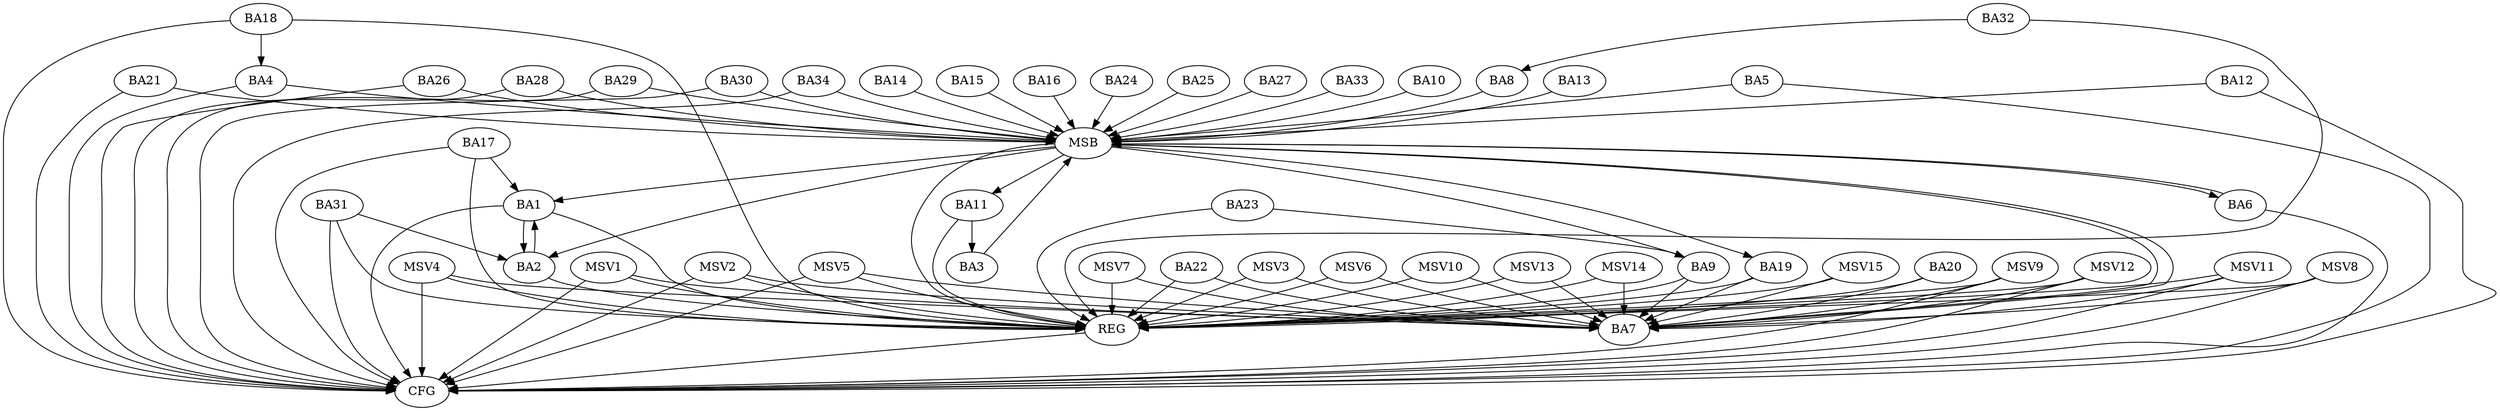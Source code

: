 strict digraph G {
  BA1 [ label="BA1" ];
  BA2 [ label="BA2" ];
  BA3 [ label="BA3" ];
  BA4 [ label="BA4" ];
  BA5 [ label="BA5" ];
  BA6 [ label="BA6" ];
  BA7 [ label="BA7" ];
  BA8 [ label="BA8" ];
  BA9 [ label="BA9" ];
  BA10 [ label="BA10" ];
  BA11 [ label="BA11" ];
  BA12 [ label="BA12" ];
  BA13 [ label="BA13" ];
  BA14 [ label="BA14" ];
  BA15 [ label="BA15" ];
  BA16 [ label="BA16" ];
  BA17 [ label="BA17" ];
  BA18 [ label="BA18" ];
  BA19 [ label="BA19" ];
  BA20 [ label="BA20" ];
  BA21 [ label="BA21" ];
  BA22 [ label="BA22" ];
  BA23 [ label="BA23" ];
  BA24 [ label="BA24" ];
  BA25 [ label="BA25" ];
  BA26 [ label="BA26" ];
  BA27 [ label="BA27" ];
  BA28 [ label="BA28" ];
  BA29 [ label="BA29" ];
  BA30 [ label="BA30" ];
  BA31 [ label="BA31" ];
  BA32 [ label="BA32" ];
  BA33 [ label="BA33" ];
  BA34 [ label="BA34" ];
  REG [ label="REG" ];
  MSB [ label="MSB" ];
  CFG [ label="CFG" ];
  MSV1 [ label="MSV1" ];
  MSV2 [ label="MSV2" ];
  MSV3 [ label="MSV3" ];
  MSV4 [ label="MSV4" ];
  MSV5 [ label="MSV5" ];
  MSV6 [ label="MSV6" ];
  MSV7 [ label="MSV7" ];
  MSV8 [ label="MSV8" ];
  MSV9 [ label="MSV9" ];
  MSV10 [ label="MSV10" ];
  MSV11 [ label="MSV11" ];
  MSV12 [ label="MSV12" ];
  MSV13 [ label="MSV13" ];
  MSV14 [ label="MSV14" ];
  MSV15 [ label="MSV15" ];
  BA1 -> BA2;
  BA2 -> BA1;
  BA9 -> BA7;
  BA11 -> BA3;
  BA17 -> BA1;
  BA18 -> BA4;
  BA19 -> BA7;
  BA20 -> BA7;
  BA22 -> BA7;
  BA23 -> BA9;
  BA31 -> BA2;
  BA32 -> BA8;
  BA1 -> REG;
  BA2 -> REG;
  BA9 -> REG;
  BA11 -> REG;
  BA17 -> REG;
  BA18 -> REG;
  BA19 -> REG;
  BA20 -> REG;
  BA22 -> REG;
  BA23 -> REG;
  BA31 -> REG;
  BA32 -> REG;
  BA3 -> MSB;
  MSB -> BA1;
  MSB -> REG;
  BA4 -> MSB;
  MSB -> BA2;
  BA5 -> MSB;
  BA6 -> MSB;
  BA7 -> MSB;
  BA8 -> MSB;
  MSB -> BA7;
  BA10 -> MSB;
  MSB -> BA6;
  BA12 -> MSB;
  BA13 -> MSB;
  BA14 -> MSB;
  BA15 -> MSB;
  BA16 -> MSB;
  BA21 -> MSB;
  BA24 -> MSB;
  MSB -> BA19;
  BA25 -> MSB;
  BA26 -> MSB;
  MSB -> BA9;
  BA27 -> MSB;
  BA28 -> MSB;
  MSB -> BA11;
  BA29 -> MSB;
  BA30 -> MSB;
  BA33 -> MSB;
  BA34 -> MSB;
  BA28 -> CFG;
  BA30 -> CFG;
  BA18 -> CFG;
  BA21 -> CFG;
  BA34 -> CFG;
  BA6 -> CFG;
  BA31 -> CFG;
  BA12 -> CFG;
  BA26 -> CFG;
  BA1 -> CFG;
  BA4 -> CFG;
  BA29 -> CFG;
  BA17 -> CFG;
  BA5 -> CFG;
  REG -> CFG;
  MSV1 -> BA7;
  MSV2 -> BA7;
  MSV3 -> BA7;
  MSV4 -> BA7;
  MSV5 -> BA7;
  MSV6 -> BA7;
  MSV1 -> REG;
  MSV1 -> CFG;
  MSV2 -> REG;
  MSV2 -> CFG;
  MSV3 -> REG;
  MSV4 -> REG;
  MSV4 -> CFG;
  MSV5 -> REG;
  MSV5 -> CFG;
  MSV6 -> REG;
  MSV7 -> BA7;
  MSV7 -> REG;
  MSV8 -> BA7;
  MSV8 -> REG;
  MSV8 -> CFG;
  MSV9 -> BA7;
  MSV9 -> REG;
  MSV9 -> CFG;
  MSV10 -> BA7;
  MSV10 -> REG;
  MSV11 -> BA7;
  MSV12 -> BA7;
  MSV11 -> REG;
  MSV11 -> CFG;
  MSV12 -> REG;
  MSV12 -> CFG;
  MSV13 -> BA7;
  MSV14 -> BA7;
  MSV13 -> REG;
  MSV14 -> REG;
  MSV15 -> BA7;
  MSV15 -> REG;
}
